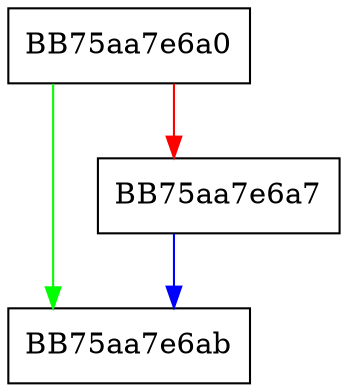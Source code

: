 digraph get_symbol {
  node [shape="box"];
  graph [splines=ortho];
  BB75aa7e6a0 -> BB75aa7e6ab [color="green"];
  BB75aa7e6a0 -> BB75aa7e6a7 [color="red"];
  BB75aa7e6a7 -> BB75aa7e6ab [color="blue"];
}